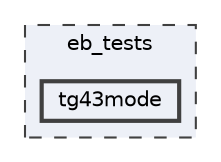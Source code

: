 digraph "/Users/marc/Developer/EGSnrc/HEN_HOUSE/user_codes/egs_brachy/egs_brachy/eb_tests/tg43mode"
{
 // LATEX_PDF_SIZE
  bgcolor="transparent";
  edge [fontname=Helvetica,fontsize=10,labelfontname=Helvetica,labelfontsize=10];
  node [fontname=Helvetica,fontsize=10,shape=box,height=0.2,width=0.4];
  compound=true
  subgraph clusterdir_c28d9f9e47a4b1e1799ddc7c63b84293 {
    graph [ bgcolor="#edf0f7", pencolor="grey25", label="eb_tests", fontname=Helvetica,fontsize=10 style="filled,dashed", URL="dir_c28d9f9e47a4b1e1799ddc7c63b84293.html",tooltip=""]
  dir_35f73b56b591e73b8e3168798f161e95 [label="tg43mode", fillcolor="#edf0f7", color="grey25", style="filled,bold", URL="dir_35f73b56b591e73b8e3168798f161e95.html",tooltip=""];
  }
}
